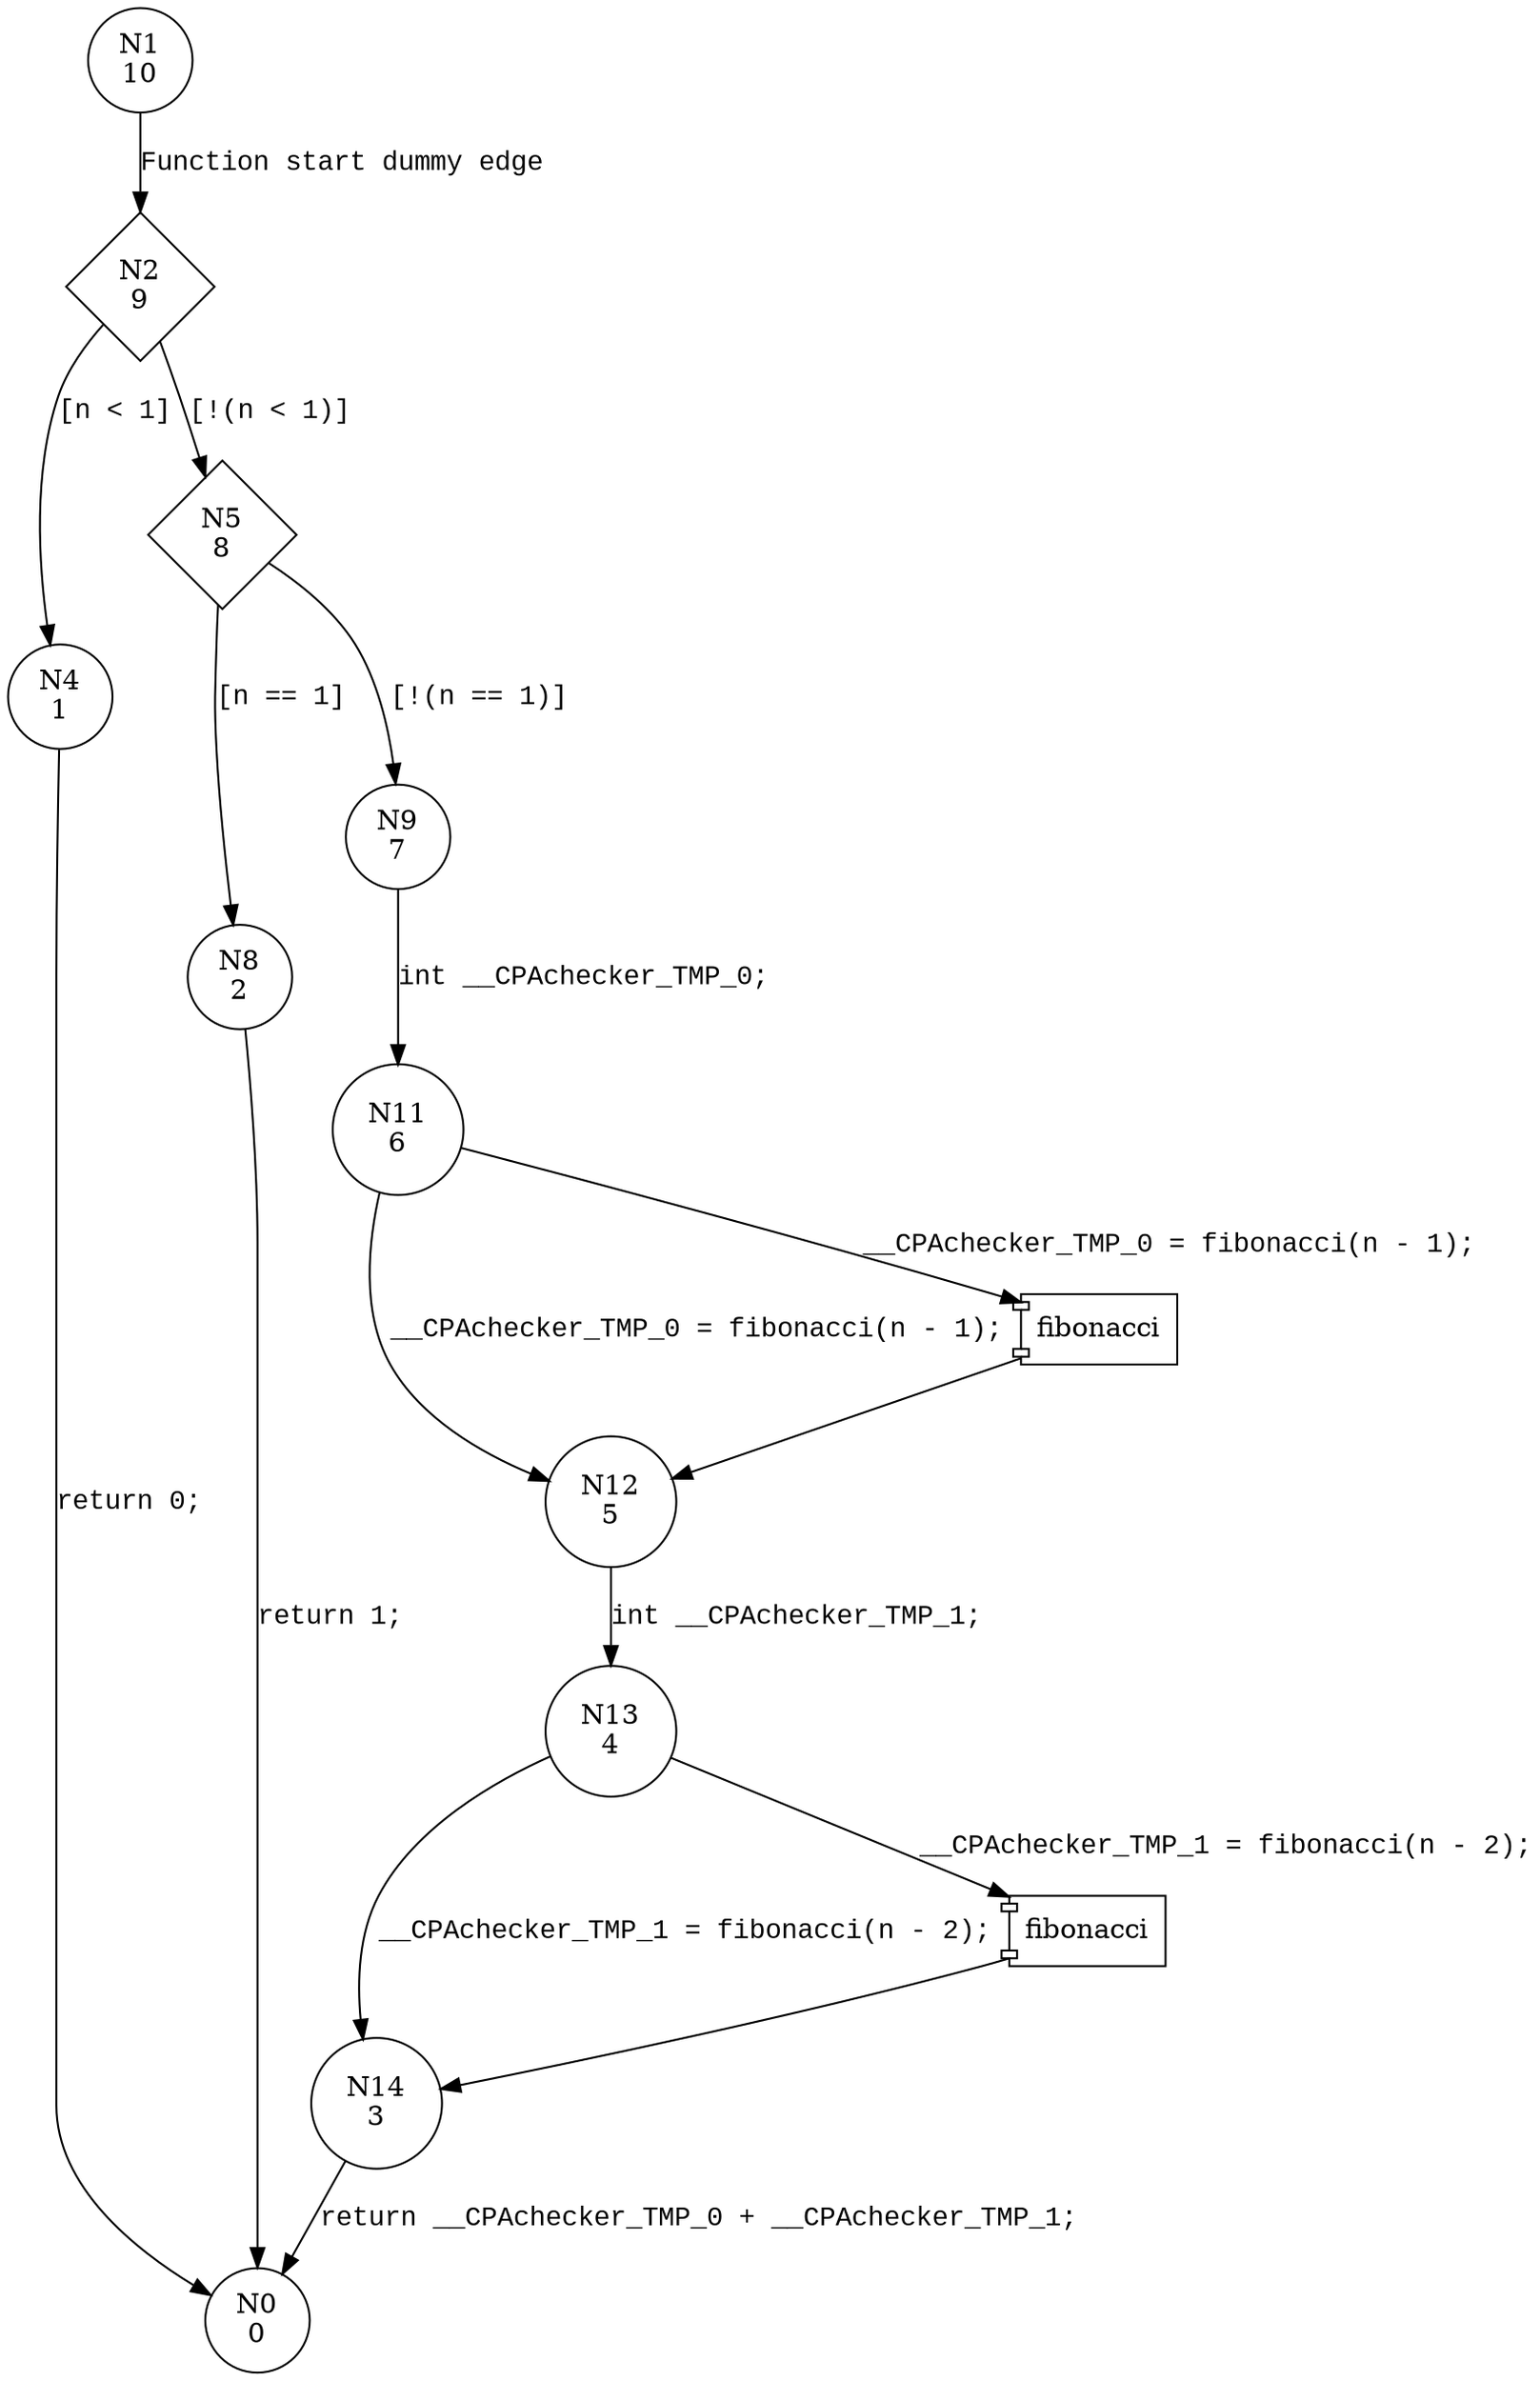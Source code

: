 digraph fibonacci {
1 [shape="circle" label="N1\n10"]
2 [shape="diamond" label="N2\n9"]
4 [shape="circle" label="N4\n1"]
5 [shape="diamond" label="N5\n8"]
8 [shape="circle" label="N8\n2"]
9 [shape="circle" label="N9\n7"]
11 [shape="circle" label="N11\n6"]
12 [shape="circle" label="N12\n5"]
13 [shape="circle" label="N13\n4"]
14 [shape="circle" label="N14\n3"]
0 [shape="circle" label="N0\n0"]
1 -> 2 [label="Function start dummy edge" fontname="Courier New"]
2 -> 4 [label="[n < 1]" fontname="Courier New"]
2 -> 5 [label="[!(n < 1)]" fontname="Courier New"]
5 -> 8 [label="[n == 1]" fontname="Courier New"]
5 -> 9 [label="[!(n == 1)]" fontname="Courier New"]
100001 [shape="component" label="fibonacci"]
11 -> 100001 [label="__CPAchecker_TMP_0 = fibonacci(n - 1);" fontname="Courier New"]
100001 -> 12 [label="" fontname="Courier New"]
11 -> 12 [label="__CPAchecker_TMP_0 = fibonacci(n - 1);" fontname="Courier New"]
12 -> 13 [label="int __CPAchecker_TMP_1;" fontname="Courier New"]
100002 [shape="component" label="fibonacci"]
13 -> 100002 [label="__CPAchecker_TMP_1 = fibonacci(n - 2);" fontname="Courier New"]
100002 -> 14 [label="" fontname="Courier New"]
13 -> 14 [label="__CPAchecker_TMP_1 = fibonacci(n - 2);" fontname="Courier New"]
14 -> 0 [label="return __CPAchecker_TMP_0 + __CPAchecker_TMP_1;" fontname="Courier New"]
4 -> 0 [label="return 0;" fontname="Courier New"]
9 -> 11 [label="int __CPAchecker_TMP_0;" fontname="Courier New"]
8 -> 0 [label="return 1;" fontname="Courier New"]
}